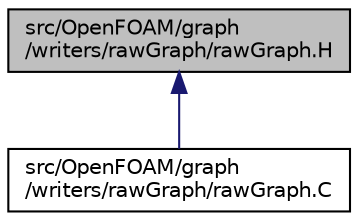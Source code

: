 digraph "src/OpenFOAM/graph/writers/rawGraph/rawGraph.H"
{
  bgcolor="transparent";
  edge [fontname="Helvetica",fontsize="10",labelfontname="Helvetica",labelfontsize="10"];
  node [fontname="Helvetica",fontsize="10",shape=record];
  Node1 [label="src/OpenFOAM/graph\l/writers/rawGraph/rawGraph.H",height=0.2,width=0.4,color="black", fillcolor="grey75", style="filled", fontcolor="black"];
  Node1 -> Node2 [dir="back",color="midnightblue",fontsize="10",style="solid",fontname="Helvetica"];
  Node2 [label="src/OpenFOAM/graph\l/writers/rawGraph/rawGraph.C",height=0.2,width=0.4,color="black",URL="$a08521.html"];
}
